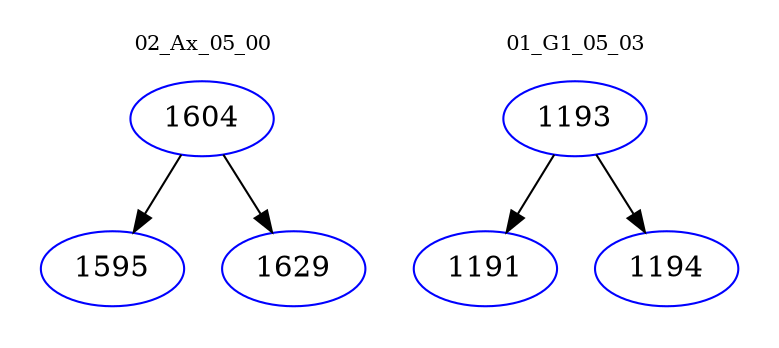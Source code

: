 digraph{
subgraph cluster_0 {
color = white
label = "02_Ax_05_00";
fontsize=10;
T0_1604 [label="1604", color="blue"]
T0_1604 -> T0_1595 [color="black"]
T0_1595 [label="1595", color="blue"]
T0_1604 -> T0_1629 [color="black"]
T0_1629 [label="1629", color="blue"]
}
subgraph cluster_1 {
color = white
label = "01_G1_05_03";
fontsize=10;
T1_1193 [label="1193", color="blue"]
T1_1193 -> T1_1191 [color="black"]
T1_1191 [label="1191", color="blue"]
T1_1193 -> T1_1194 [color="black"]
T1_1194 [label="1194", color="blue"]
}
}
